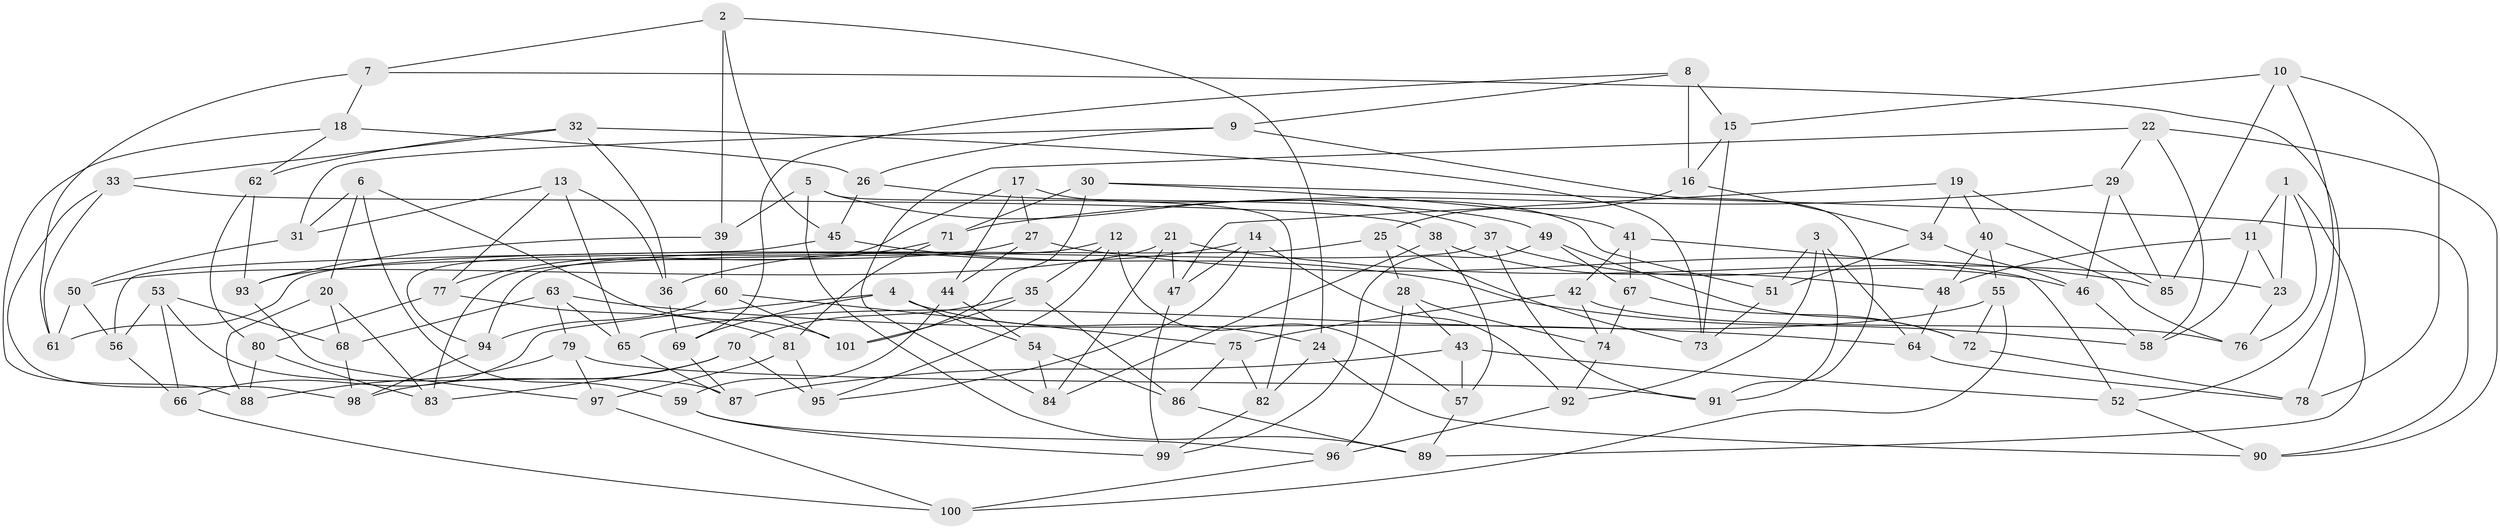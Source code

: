 // Generated by graph-tools (version 1.1) at 2025/03/03/09/25 03:03:06]
// undirected, 101 vertices, 202 edges
graph export_dot {
graph [start="1"]
  node [color=gray90,style=filled];
  1;
  2;
  3;
  4;
  5;
  6;
  7;
  8;
  9;
  10;
  11;
  12;
  13;
  14;
  15;
  16;
  17;
  18;
  19;
  20;
  21;
  22;
  23;
  24;
  25;
  26;
  27;
  28;
  29;
  30;
  31;
  32;
  33;
  34;
  35;
  36;
  37;
  38;
  39;
  40;
  41;
  42;
  43;
  44;
  45;
  46;
  47;
  48;
  49;
  50;
  51;
  52;
  53;
  54;
  55;
  56;
  57;
  58;
  59;
  60;
  61;
  62;
  63;
  64;
  65;
  66;
  67;
  68;
  69;
  70;
  71;
  72;
  73;
  74;
  75;
  76;
  77;
  78;
  79;
  80;
  81;
  82;
  83;
  84;
  85;
  86;
  87;
  88;
  89;
  90;
  91;
  92;
  93;
  94;
  95;
  96;
  97;
  98;
  99;
  100;
  101;
  1 -- 11;
  1 -- 23;
  1 -- 89;
  1 -- 76;
  2 -- 45;
  2 -- 7;
  2 -- 39;
  2 -- 24;
  3 -- 92;
  3 -- 51;
  3 -- 91;
  3 -- 64;
  4 -- 54;
  4 -- 24;
  4 -- 66;
  4 -- 69;
  5 -- 82;
  5 -- 89;
  5 -- 39;
  5 -- 37;
  6 -- 20;
  6 -- 31;
  6 -- 59;
  6 -- 101;
  7 -- 78;
  7 -- 18;
  7 -- 61;
  8 -- 15;
  8 -- 69;
  8 -- 9;
  8 -- 16;
  9 -- 91;
  9 -- 26;
  9 -- 31;
  10 -- 85;
  10 -- 52;
  10 -- 15;
  10 -- 78;
  11 -- 23;
  11 -- 48;
  11 -- 58;
  12 -- 57;
  12 -- 35;
  12 -- 95;
  12 -- 83;
  13 -- 31;
  13 -- 65;
  13 -- 77;
  13 -- 36;
  14 -- 95;
  14 -- 92;
  14 -- 47;
  14 -- 36;
  15 -- 73;
  15 -- 16;
  16 -- 34;
  16 -- 25;
  17 -- 94;
  17 -- 27;
  17 -- 51;
  17 -- 44;
  18 -- 26;
  18 -- 88;
  18 -- 62;
  19 -- 85;
  19 -- 40;
  19 -- 47;
  19 -- 34;
  20 -- 88;
  20 -- 83;
  20 -- 68;
  21 -- 84;
  21 -- 23;
  21 -- 47;
  21 -- 50;
  22 -- 58;
  22 -- 84;
  22 -- 90;
  22 -- 29;
  23 -- 76;
  24 -- 82;
  24 -- 90;
  25 -- 73;
  25 -- 28;
  25 -- 61;
  26 -- 49;
  26 -- 45;
  27 -- 93;
  27 -- 85;
  27 -- 44;
  28 -- 96;
  28 -- 43;
  28 -- 74;
  29 -- 46;
  29 -- 85;
  29 -- 71;
  30 -- 101;
  30 -- 71;
  30 -- 41;
  30 -- 90;
  31 -- 50;
  32 -- 62;
  32 -- 73;
  32 -- 36;
  32 -- 33;
  33 -- 38;
  33 -- 98;
  33 -- 61;
  34 -- 51;
  34 -- 46;
  35 -- 70;
  35 -- 101;
  35 -- 86;
  36 -- 69;
  37 -- 46;
  37 -- 94;
  37 -- 91;
  38 -- 48;
  38 -- 84;
  38 -- 57;
  39 -- 60;
  39 -- 93;
  40 -- 76;
  40 -- 48;
  40 -- 55;
  41 -- 67;
  41 -- 42;
  41 -- 52;
  42 -- 75;
  42 -- 74;
  42 -- 76;
  43 -- 87;
  43 -- 52;
  43 -- 57;
  44 -- 59;
  44 -- 54;
  45 -- 58;
  45 -- 56;
  46 -- 58;
  47 -- 99;
  48 -- 64;
  49 -- 99;
  49 -- 72;
  49 -- 67;
  50 -- 56;
  50 -- 61;
  51 -- 73;
  52 -- 90;
  53 -- 68;
  53 -- 56;
  53 -- 66;
  53 -- 87;
  54 -- 84;
  54 -- 86;
  55 -- 72;
  55 -- 65;
  55 -- 100;
  56 -- 66;
  57 -- 89;
  59 -- 99;
  59 -- 96;
  60 -- 101;
  60 -- 75;
  60 -- 94;
  62 -- 93;
  62 -- 80;
  63 -- 68;
  63 -- 65;
  63 -- 64;
  63 -- 79;
  64 -- 78;
  65 -- 87;
  66 -- 100;
  67 -- 74;
  67 -- 72;
  68 -- 98;
  69 -- 87;
  70 -- 98;
  70 -- 95;
  70 -- 83;
  71 -- 81;
  71 -- 77;
  72 -- 78;
  74 -- 92;
  75 -- 82;
  75 -- 86;
  77 -- 80;
  77 -- 81;
  79 -- 91;
  79 -- 97;
  79 -- 88;
  80 -- 83;
  80 -- 88;
  81 -- 97;
  81 -- 95;
  82 -- 99;
  86 -- 89;
  92 -- 96;
  93 -- 97;
  94 -- 98;
  96 -- 100;
  97 -- 100;
}
